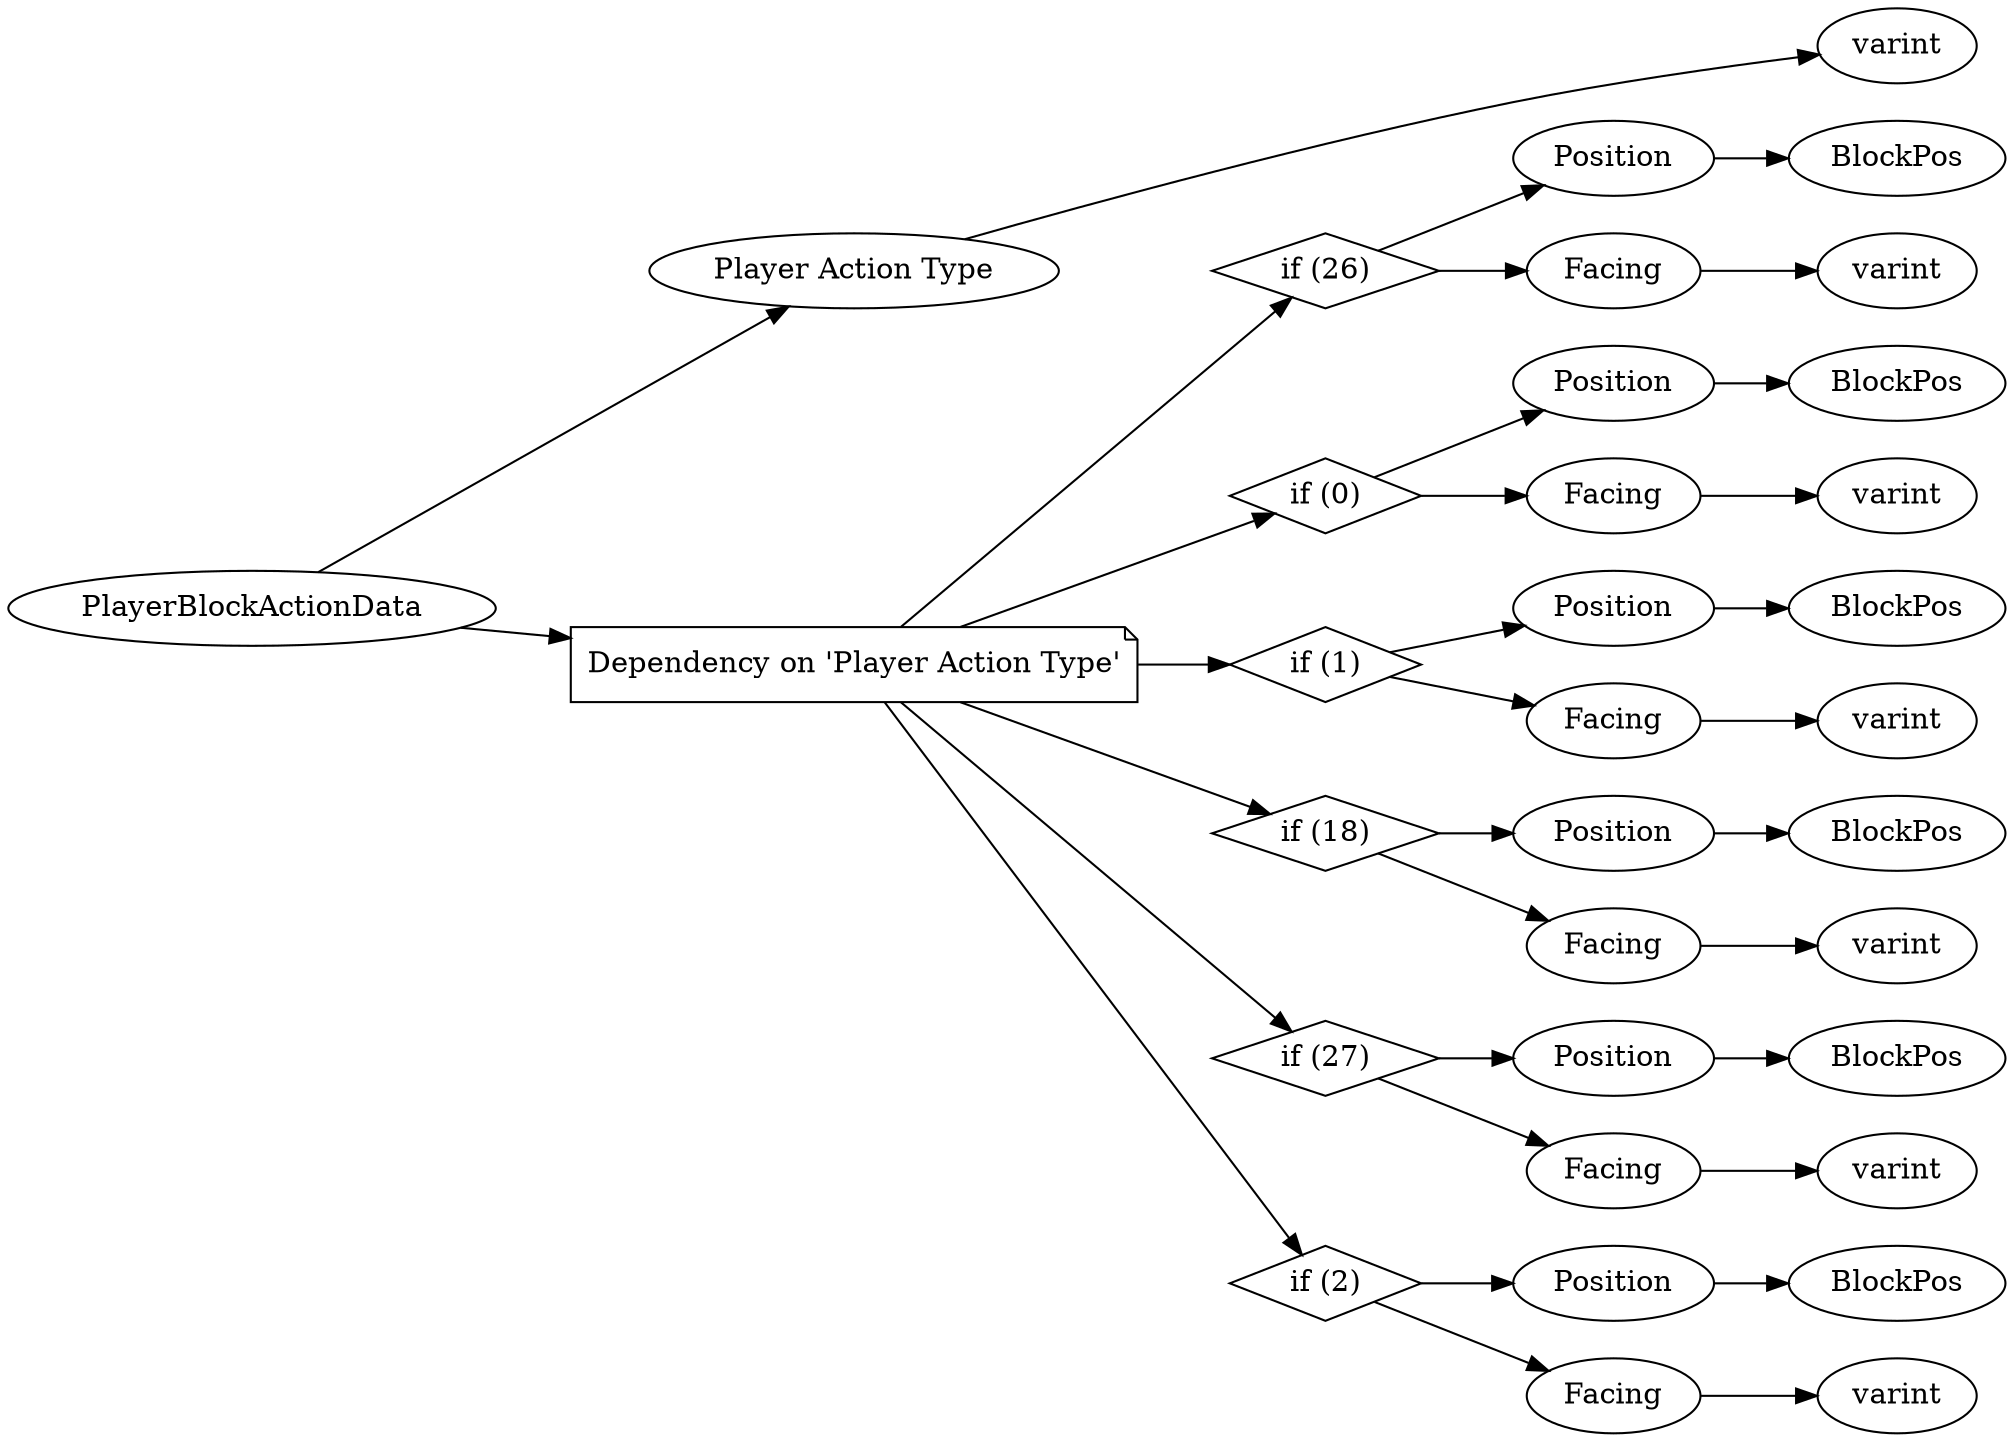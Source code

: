 digraph "PlayerBlockActionData" {
rankdir = LR
124
124 -> 125
125 -> 126
124 -> 127
127 -> 128
128 -> 129
129 -> 130
128 -> 131
131 -> 132
127 -> 133
133 -> 134
134 -> 135
133 -> 136
136 -> 137
127 -> 138
138 -> 139
139 -> 140
138 -> 141
141 -> 142
127 -> 143
143 -> 144
144 -> 145
143 -> 146
146 -> 147
127 -> 148
148 -> 149
149 -> 150
148 -> 151
151 -> 152
127 -> 153
153 -> 154
154 -> 155
153 -> 156
156 -> 157

124 [label="PlayerBlockActionData",comment="name: \"PlayerBlockActionData\", typeName: \"\", id: 124, branchId: 0, recurseId: -1, attributes: 0, notes: \"\""];
125 [label="Player Action Type",comment="name: \"Player Action Type\", typeName: \"\", id: 125, branchId: 0, recurseId: -1, attributes: 0, notes: \"\""];
126 [label="varint",comment="name: \"varint\", typeName: \"\", id: 126, branchId: 0, recurseId: -1, attributes: 512, notes: \"\""];
127 [label="Dependency on 'Player Action Type'",shape=note,comment="name: \"Dependency on 'Player Action Type'\", typeName: \"\", id: 127, branchId: 0, recurseId: -1, attributes: 2, notes: \"\""];
128 [label="if (26)",shape=diamond,comment="name: \"if (26)\", typeName: \"\", id: 128, branchId: 26, recurseId: -1, attributes: 4, notes: \"\""];
129 [label="Position",comment="name: \"Position\", typeName: \"BlockPos\", id: 129, branchId: 0, recurseId: -1, attributes: 256, notes: \"\""];
130 [label="BlockPos",comment="name: \"BlockPos\", typeName: \"\", id: 130, branchId: 0, recurseId: -1, attributes: 512, notes: \"\""];
131 [label="Facing",comment="name: \"Facing\", typeName: \"\", id: 131, branchId: 0, recurseId: -1, attributes: 0, notes: \"\""];
132 [label="varint",comment="name: \"varint\", typeName: \"\", id: 132, branchId: 0, recurseId: -1, attributes: 512, notes: \"\""];
133 [label="if (0)",shape=diamond,comment="name: \"if (0)\", typeName: \"\", id: 133, branchId: 0, recurseId: -1, attributes: 4, notes: \"\""];
134 [label="Position",comment="name: \"Position\", typeName: \"BlockPos\", id: 134, branchId: 0, recurseId: -1, attributes: 256, notes: \"\""];
135 [label="BlockPos",comment="name: \"BlockPos\", typeName: \"\", id: 135, branchId: 0, recurseId: -1, attributes: 512, notes: \"\""];
136 [label="Facing",comment="name: \"Facing\", typeName: \"\", id: 136, branchId: 0, recurseId: -1, attributes: 0, notes: \"\""];
137 [label="varint",comment="name: \"varint\", typeName: \"\", id: 137, branchId: 0, recurseId: -1, attributes: 512, notes: \"\""];
138 [label="if (1)",shape=diamond,comment="name: \"if (1)\", typeName: \"\", id: 138, branchId: 1, recurseId: -1, attributes: 4, notes: \"\""];
139 [label="Position",comment="name: \"Position\", typeName: \"BlockPos\", id: 139, branchId: 0, recurseId: -1, attributes: 256, notes: \"\""];
140 [label="BlockPos",comment="name: \"BlockPos\", typeName: \"\", id: 140, branchId: 0, recurseId: -1, attributes: 512, notes: \"\""];
141 [label="Facing",comment="name: \"Facing\", typeName: \"\", id: 141, branchId: 0, recurseId: -1, attributes: 0, notes: \"\""];
142 [label="varint",comment="name: \"varint\", typeName: \"\", id: 142, branchId: 0, recurseId: -1, attributes: 512, notes: \"\""];
143 [label="if (18)",shape=diamond,comment="name: \"if (18)\", typeName: \"\", id: 143, branchId: 18, recurseId: -1, attributes: 4, notes: \"\""];
144 [label="Position",comment="name: \"Position\", typeName: \"BlockPos\", id: 144, branchId: 0, recurseId: -1, attributes: 256, notes: \"\""];
145 [label="BlockPos",comment="name: \"BlockPos\", typeName: \"\", id: 145, branchId: 0, recurseId: -1, attributes: 512, notes: \"\""];
146 [label="Facing",comment="name: \"Facing\", typeName: \"\", id: 146, branchId: 0, recurseId: -1, attributes: 0, notes: \"\""];
147 [label="varint",comment="name: \"varint\", typeName: \"\", id: 147, branchId: 0, recurseId: -1, attributes: 512, notes: \"\""];
148 [label="if (27)",shape=diamond,comment="name: \"if (27)\", typeName: \"\", id: 148, branchId: 27, recurseId: -1, attributes: 4, notes: \"\""];
149 [label="Position",comment="name: \"Position\", typeName: \"BlockPos\", id: 149, branchId: 0, recurseId: -1, attributes: 256, notes: \"\""];
150 [label="BlockPos",comment="name: \"BlockPos\", typeName: \"\", id: 150, branchId: 0, recurseId: -1, attributes: 512, notes: \"\""];
151 [label="Facing",comment="name: \"Facing\", typeName: \"\", id: 151, branchId: 0, recurseId: -1, attributes: 0, notes: \"\""];
152 [label="varint",comment="name: \"varint\", typeName: \"\", id: 152, branchId: 0, recurseId: -1, attributes: 512, notes: \"\""];
153 [label="if (2)",shape=diamond,comment="name: \"if (2)\", typeName: \"\", id: 153, branchId: 2, recurseId: -1, attributes: 4, notes: \"\""];
154 [label="Position",comment="name: \"Position\", typeName: \"BlockPos\", id: 154, branchId: 0, recurseId: -1, attributes: 256, notes: \"\""];
155 [label="BlockPos",comment="name: \"BlockPos\", typeName: \"\", id: 155, branchId: 0, recurseId: -1, attributes: 512, notes: \"\""];
156 [label="Facing",comment="name: \"Facing\", typeName: \"\", id: 156, branchId: 0, recurseId: -1, attributes: 0, notes: \"\""];
157 [label="varint",comment="name: \"varint\", typeName: \"\", id: 157, branchId: 0, recurseId: -1, attributes: 512, notes: \"\""];
{ rank = max;126;130;132;135;137;140;142;145;147;150;152;155;157}

}
